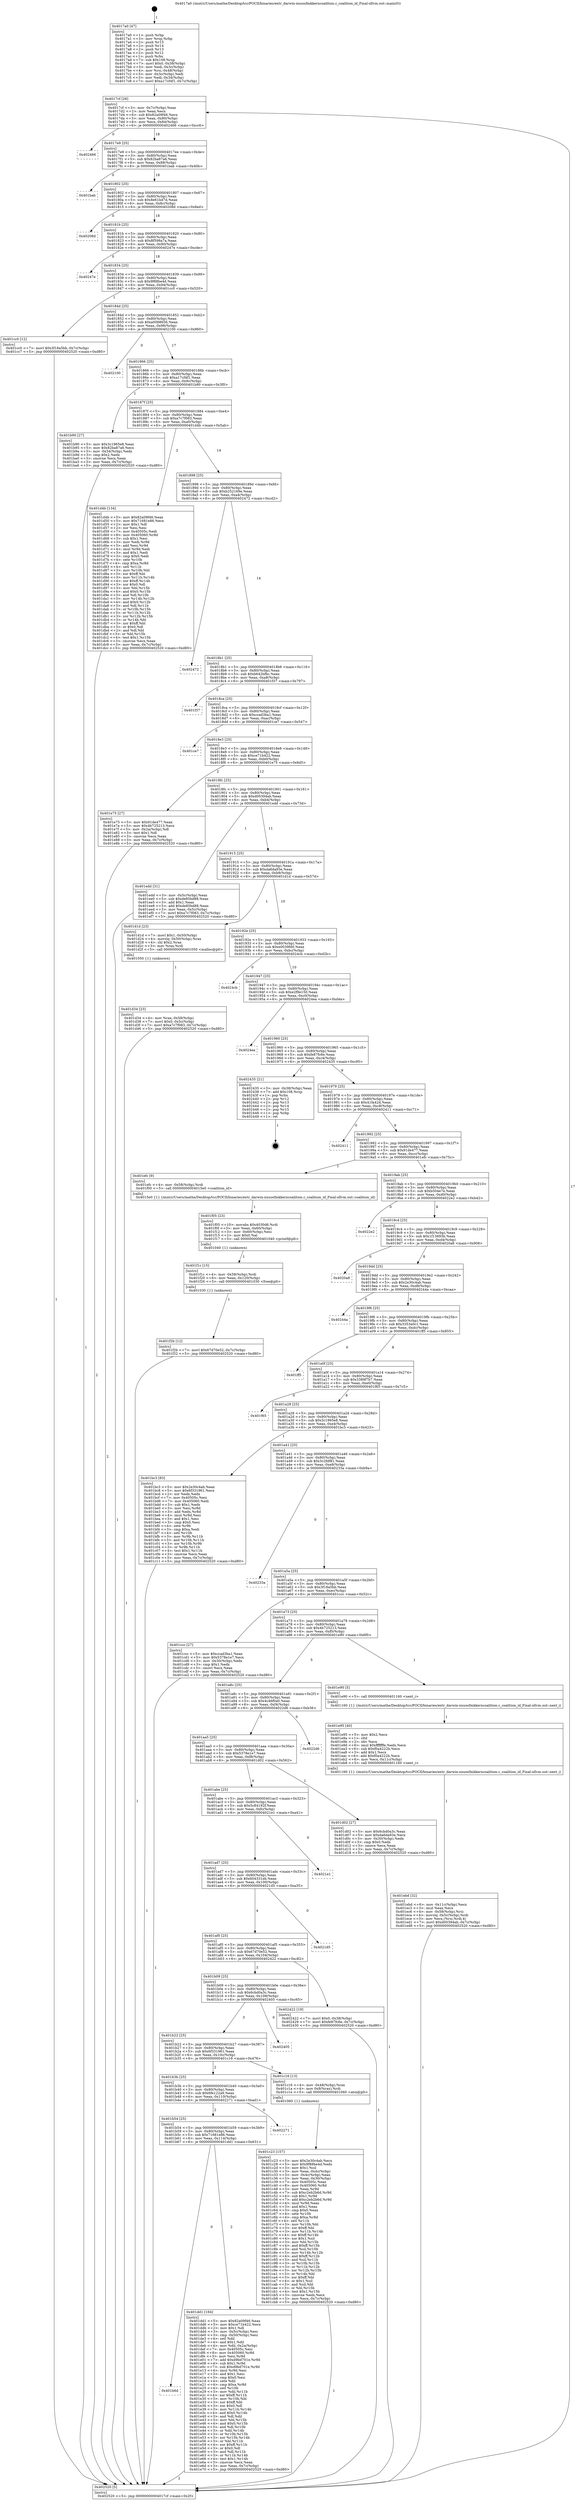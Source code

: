 digraph "0x4017a0" {
  label = "0x4017a0 (/mnt/c/Users/mathe/Desktop/tcc/POCII/binaries/extr_darwin-xnuosfmkkerncoalition.c_coalition_id_Final-ollvm.out::main(0))"
  labelloc = "t"
  node[shape=record]

  Entry [label="",width=0.3,height=0.3,shape=circle,fillcolor=black,style=filled]
  "0x4017cf" [label="{
     0x4017cf [26]\l
     | [instrs]\l
     &nbsp;&nbsp;0x4017cf \<+3\>: mov -0x7c(%rbp),%eax\l
     &nbsp;&nbsp;0x4017d2 \<+2\>: mov %eax,%ecx\l
     &nbsp;&nbsp;0x4017d4 \<+6\>: sub $0x82a09f46,%ecx\l
     &nbsp;&nbsp;0x4017da \<+3\>: mov %eax,-0x80(%rbp)\l
     &nbsp;&nbsp;0x4017dd \<+6\>: mov %ecx,-0x84(%rbp)\l
     &nbsp;&nbsp;0x4017e3 \<+6\>: je 0000000000402466 \<main+0xcc6\>\l
  }"]
  "0x402466" [label="{
     0x402466\l
  }", style=dashed]
  "0x4017e9" [label="{
     0x4017e9 [25]\l
     | [instrs]\l
     &nbsp;&nbsp;0x4017e9 \<+5\>: jmp 00000000004017ee \<main+0x4e\>\l
     &nbsp;&nbsp;0x4017ee \<+3\>: mov -0x80(%rbp),%eax\l
     &nbsp;&nbsp;0x4017f1 \<+5\>: sub $0x82ba87a6,%eax\l
     &nbsp;&nbsp;0x4017f6 \<+6\>: mov %eax,-0x88(%rbp)\l
     &nbsp;&nbsp;0x4017fc \<+6\>: je 0000000000401bab \<main+0x40b\>\l
  }"]
  Exit [label="",width=0.3,height=0.3,shape=circle,fillcolor=black,style=filled,peripheries=2]
  "0x401bab" [label="{
     0x401bab\l
  }", style=dashed]
  "0x401802" [label="{
     0x401802 [25]\l
     | [instrs]\l
     &nbsp;&nbsp;0x401802 \<+5\>: jmp 0000000000401807 \<main+0x67\>\l
     &nbsp;&nbsp;0x401807 \<+3\>: mov -0x80(%rbp),%eax\l
     &nbsp;&nbsp;0x40180a \<+5\>: sub $0x8e61bd7d,%eax\l
     &nbsp;&nbsp;0x40180f \<+6\>: mov %eax,-0x8c(%rbp)\l
     &nbsp;&nbsp;0x401815 \<+6\>: je 000000000040208d \<main+0x8ed\>\l
  }"]
  "0x401f2b" [label="{
     0x401f2b [12]\l
     | [instrs]\l
     &nbsp;&nbsp;0x401f2b \<+7\>: movl $0x67d70e52,-0x7c(%rbp)\l
     &nbsp;&nbsp;0x401f32 \<+5\>: jmp 0000000000402520 \<main+0xd80\>\l
  }"]
  "0x40208d" [label="{
     0x40208d\l
  }", style=dashed]
  "0x40181b" [label="{
     0x40181b [25]\l
     | [instrs]\l
     &nbsp;&nbsp;0x40181b \<+5\>: jmp 0000000000401820 \<main+0x80\>\l
     &nbsp;&nbsp;0x401820 \<+3\>: mov -0x80(%rbp),%eax\l
     &nbsp;&nbsp;0x401823 \<+5\>: sub $0x8f598a7a,%eax\l
     &nbsp;&nbsp;0x401828 \<+6\>: mov %eax,-0x90(%rbp)\l
     &nbsp;&nbsp;0x40182e \<+6\>: je 000000000040247e \<main+0xcde\>\l
  }"]
  "0x401f1c" [label="{
     0x401f1c [15]\l
     | [instrs]\l
     &nbsp;&nbsp;0x401f1c \<+4\>: mov -0x58(%rbp),%rdi\l
     &nbsp;&nbsp;0x401f20 \<+6\>: mov %eax,-0x120(%rbp)\l
     &nbsp;&nbsp;0x401f26 \<+5\>: call 0000000000401030 \<free@plt\>\l
     | [calls]\l
     &nbsp;&nbsp;0x401030 \{1\} (unknown)\l
  }"]
  "0x40247e" [label="{
     0x40247e\l
  }", style=dashed]
  "0x401834" [label="{
     0x401834 [25]\l
     | [instrs]\l
     &nbsp;&nbsp;0x401834 \<+5\>: jmp 0000000000401839 \<main+0x99\>\l
     &nbsp;&nbsp;0x401839 \<+3\>: mov -0x80(%rbp),%eax\l
     &nbsp;&nbsp;0x40183c \<+5\>: sub $0x9f88be4d,%eax\l
     &nbsp;&nbsp;0x401841 \<+6\>: mov %eax,-0x94(%rbp)\l
     &nbsp;&nbsp;0x401847 \<+6\>: je 0000000000401cc0 \<main+0x520\>\l
  }"]
  "0x401f05" [label="{
     0x401f05 [23]\l
     | [instrs]\l
     &nbsp;&nbsp;0x401f05 \<+10\>: movabs $0x4030d6,%rdi\l
     &nbsp;&nbsp;0x401f0f \<+3\>: mov %eax,-0x60(%rbp)\l
     &nbsp;&nbsp;0x401f12 \<+3\>: mov -0x60(%rbp),%esi\l
     &nbsp;&nbsp;0x401f15 \<+2\>: mov $0x0,%al\l
     &nbsp;&nbsp;0x401f17 \<+5\>: call 0000000000401040 \<printf@plt\>\l
     | [calls]\l
     &nbsp;&nbsp;0x401040 \{1\} (unknown)\l
  }"]
  "0x401cc0" [label="{
     0x401cc0 [12]\l
     | [instrs]\l
     &nbsp;&nbsp;0x401cc0 \<+7\>: movl $0x3f18a5bb,-0x7c(%rbp)\l
     &nbsp;&nbsp;0x401cc7 \<+5\>: jmp 0000000000402520 \<main+0xd80\>\l
  }"]
  "0x40184d" [label="{
     0x40184d [25]\l
     | [instrs]\l
     &nbsp;&nbsp;0x40184d \<+5\>: jmp 0000000000401852 \<main+0xb2\>\l
     &nbsp;&nbsp;0x401852 \<+3\>: mov -0x80(%rbp),%eax\l
     &nbsp;&nbsp;0x401855 \<+5\>: sub $0xa0088656,%eax\l
     &nbsp;&nbsp;0x40185a \<+6\>: mov %eax,-0x98(%rbp)\l
     &nbsp;&nbsp;0x401860 \<+6\>: je 0000000000402100 \<main+0x960\>\l
  }"]
  "0x401ebd" [label="{
     0x401ebd [32]\l
     | [instrs]\l
     &nbsp;&nbsp;0x401ebd \<+6\>: mov -0x11c(%rbp),%ecx\l
     &nbsp;&nbsp;0x401ec3 \<+3\>: imul %eax,%ecx\l
     &nbsp;&nbsp;0x401ec6 \<+4\>: mov -0x58(%rbp),%rsi\l
     &nbsp;&nbsp;0x401eca \<+4\>: movslq -0x5c(%rbp),%rdi\l
     &nbsp;&nbsp;0x401ece \<+3\>: mov %ecx,(%rsi,%rdi,4)\l
     &nbsp;&nbsp;0x401ed1 \<+7\>: movl $0xd00394ab,-0x7c(%rbp)\l
     &nbsp;&nbsp;0x401ed8 \<+5\>: jmp 0000000000402520 \<main+0xd80\>\l
  }"]
  "0x402100" [label="{
     0x402100\l
  }", style=dashed]
  "0x401866" [label="{
     0x401866 [25]\l
     | [instrs]\l
     &nbsp;&nbsp;0x401866 \<+5\>: jmp 000000000040186b \<main+0xcb\>\l
     &nbsp;&nbsp;0x40186b \<+3\>: mov -0x80(%rbp),%eax\l
     &nbsp;&nbsp;0x40186e \<+5\>: sub $0xa17cf4f1,%eax\l
     &nbsp;&nbsp;0x401873 \<+6\>: mov %eax,-0x9c(%rbp)\l
     &nbsp;&nbsp;0x401879 \<+6\>: je 0000000000401b90 \<main+0x3f0\>\l
  }"]
  "0x401e95" [label="{
     0x401e95 [40]\l
     | [instrs]\l
     &nbsp;&nbsp;0x401e95 \<+5\>: mov $0x2,%ecx\l
     &nbsp;&nbsp;0x401e9a \<+1\>: cltd\l
     &nbsp;&nbsp;0x401e9b \<+2\>: idiv %ecx\l
     &nbsp;&nbsp;0x401e9d \<+6\>: imul $0xfffffffe,%edx,%ecx\l
     &nbsp;&nbsp;0x401ea3 \<+6\>: sub $0xf0a4222b,%ecx\l
     &nbsp;&nbsp;0x401ea9 \<+3\>: add $0x1,%ecx\l
     &nbsp;&nbsp;0x401eac \<+6\>: add $0xf0a4222b,%ecx\l
     &nbsp;&nbsp;0x401eb2 \<+6\>: mov %ecx,-0x11c(%rbp)\l
     &nbsp;&nbsp;0x401eb8 \<+5\>: call 0000000000401160 \<next_i\>\l
     | [calls]\l
     &nbsp;&nbsp;0x401160 \{1\} (/mnt/c/Users/mathe/Desktop/tcc/POCII/binaries/extr_darwin-xnuosfmkkerncoalition.c_coalition_id_Final-ollvm.out::next_i)\l
  }"]
  "0x401b90" [label="{
     0x401b90 [27]\l
     | [instrs]\l
     &nbsp;&nbsp;0x401b90 \<+5\>: mov $0x3c1965e8,%eax\l
     &nbsp;&nbsp;0x401b95 \<+5\>: mov $0x82ba87a6,%ecx\l
     &nbsp;&nbsp;0x401b9a \<+3\>: mov -0x34(%rbp),%edx\l
     &nbsp;&nbsp;0x401b9d \<+3\>: cmp $0x2,%edx\l
     &nbsp;&nbsp;0x401ba0 \<+3\>: cmovne %ecx,%eax\l
     &nbsp;&nbsp;0x401ba3 \<+3\>: mov %eax,-0x7c(%rbp)\l
     &nbsp;&nbsp;0x401ba6 \<+5\>: jmp 0000000000402520 \<main+0xd80\>\l
  }"]
  "0x40187f" [label="{
     0x40187f [25]\l
     | [instrs]\l
     &nbsp;&nbsp;0x40187f \<+5\>: jmp 0000000000401884 \<main+0xe4\>\l
     &nbsp;&nbsp;0x401884 \<+3\>: mov -0x80(%rbp),%eax\l
     &nbsp;&nbsp;0x401887 \<+5\>: sub $0xa7c7f083,%eax\l
     &nbsp;&nbsp;0x40188c \<+6\>: mov %eax,-0xa0(%rbp)\l
     &nbsp;&nbsp;0x401892 \<+6\>: je 0000000000401d4b \<main+0x5ab\>\l
  }"]
  "0x402520" [label="{
     0x402520 [5]\l
     | [instrs]\l
     &nbsp;&nbsp;0x402520 \<+5\>: jmp 00000000004017cf \<main+0x2f\>\l
  }"]
  "0x4017a0" [label="{
     0x4017a0 [47]\l
     | [instrs]\l
     &nbsp;&nbsp;0x4017a0 \<+1\>: push %rbp\l
     &nbsp;&nbsp;0x4017a1 \<+3\>: mov %rsp,%rbp\l
     &nbsp;&nbsp;0x4017a4 \<+2\>: push %r15\l
     &nbsp;&nbsp;0x4017a6 \<+2\>: push %r14\l
     &nbsp;&nbsp;0x4017a8 \<+2\>: push %r13\l
     &nbsp;&nbsp;0x4017aa \<+2\>: push %r12\l
     &nbsp;&nbsp;0x4017ac \<+1\>: push %rbx\l
     &nbsp;&nbsp;0x4017ad \<+7\>: sub $0x108,%rsp\l
     &nbsp;&nbsp;0x4017b4 \<+7\>: movl $0x0,-0x38(%rbp)\l
     &nbsp;&nbsp;0x4017bb \<+3\>: mov %edi,-0x3c(%rbp)\l
     &nbsp;&nbsp;0x4017be \<+4\>: mov %rsi,-0x48(%rbp)\l
     &nbsp;&nbsp;0x4017c2 \<+3\>: mov -0x3c(%rbp),%edi\l
     &nbsp;&nbsp;0x4017c5 \<+3\>: mov %edi,-0x34(%rbp)\l
     &nbsp;&nbsp;0x4017c8 \<+7\>: movl $0xa17cf4f1,-0x7c(%rbp)\l
  }"]
  "0x401b6d" [label="{
     0x401b6d\l
  }", style=dashed]
  "0x401d4b" [label="{
     0x401d4b [134]\l
     | [instrs]\l
     &nbsp;&nbsp;0x401d4b \<+5\>: mov $0x82a09f46,%eax\l
     &nbsp;&nbsp;0x401d50 \<+5\>: mov $0x71681e86,%ecx\l
     &nbsp;&nbsp;0x401d55 \<+2\>: mov $0x1,%dl\l
     &nbsp;&nbsp;0x401d57 \<+2\>: xor %esi,%esi\l
     &nbsp;&nbsp;0x401d59 \<+7\>: mov 0x40505c,%edi\l
     &nbsp;&nbsp;0x401d60 \<+8\>: mov 0x405060,%r8d\l
     &nbsp;&nbsp;0x401d68 \<+3\>: sub $0x1,%esi\l
     &nbsp;&nbsp;0x401d6b \<+3\>: mov %edi,%r9d\l
     &nbsp;&nbsp;0x401d6e \<+3\>: add %esi,%r9d\l
     &nbsp;&nbsp;0x401d71 \<+4\>: imul %r9d,%edi\l
     &nbsp;&nbsp;0x401d75 \<+3\>: and $0x1,%edi\l
     &nbsp;&nbsp;0x401d78 \<+3\>: cmp $0x0,%edi\l
     &nbsp;&nbsp;0x401d7b \<+4\>: sete %r10b\l
     &nbsp;&nbsp;0x401d7f \<+4\>: cmp $0xa,%r8d\l
     &nbsp;&nbsp;0x401d83 \<+4\>: setl %r11b\l
     &nbsp;&nbsp;0x401d87 \<+3\>: mov %r10b,%bl\l
     &nbsp;&nbsp;0x401d8a \<+3\>: xor $0xff,%bl\l
     &nbsp;&nbsp;0x401d8d \<+3\>: mov %r11b,%r14b\l
     &nbsp;&nbsp;0x401d90 \<+4\>: xor $0xff,%r14b\l
     &nbsp;&nbsp;0x401d94 \<+3\>: xor $0x0,%dl\l
     &nbsp;&nbsp;0x401d97 \<+3\>: mov %bl,%r15b\l
     &nbsp;&nbsp;0x401d9a \<+4\>: and $0x0,%r15b\l
     &nbsp;&nbsp;0x401d9e \<+3\>: and %dl,%r10b\l
     &nbsp;&nbsp;0x401da1 \<+3\>: mov %r14b,%r12b\l
     &nbsp;&nbsp;0x401da4 \<+4\>: and $0x0,%r12b\l
     &nbsp;&nbsp;0x401da8 \<+3\>: and %dl,%r11b\l
     &nbsp;&nbsp;0x401dab \<+3\>: or %r10b,%r15b\l
     &nbsp;&nbsp;0x401dae \<+3\>: or %r11b,%r12b\l
     &nbsp;&nbsp;0x401db1 \<+3\>: xor %r12b,%r15b\l
     &nbsp;&nbsp;0x401db4 \<+3\>: or %r14b,%bl\l
     &nbsp;&nbsp;0x401db7 \<+3\>: xor $0xff,%bl\l
     &nbsp;&nbsp;0x401dba \<+3\>: or $0x0,%dl\l
     &nbsp;&nbsp;0x401dbd \<+2\>: and %dl,%bl\l
     &nbsp;&nbsp;0x401dbf \<+3\>: or %bl,%r15b\l
     &nbsp;&nbsp;0x401dc2 \<+4\>: test $0x1,%r15b\l
     &nbsp;&nbsp;0x401dc6 \<+3\>: cmovne %ecx,%eax\l
     &nbsp;&nbsp;0x401dc9 \<+3\>: mov %eax,-0x7c(%rbp)\l
     &nbsp;&nbsp;0x401dcc \<+5\>: jmp 0000000000402520 \<main+0xd80\>\l
  }"]
  "0x401898" [label="{
     0x401898 [25]\l
     | [instrs]\l
     &nbsp;&nbsp;0x401898 \<+5\>: jmp 000000000040189d \<main+0xfd\>\l
     &nbsp;&nbsp;0x40189d \<+3\>: mov -0x80(%rbp),%eax\l
     &nbsp;&nbsp;0x4018a0 \<+5\>: sub $0xb252169e,%eax\l
     &nbsp;&nbsp;0x4018a5 \<+6\>: mov %eax,-0xa4(%rbp)\l
     &nbsp;&nbsp;0x4018ab \<+6\>: je 0000000000402472 \<main+0xcd2\>\l
  }"]
  "0x401dd1" [label="{
     0x401dd1 [164]\l
     | [instrs]\l
     &nbsp;&nbsp;0x401dd1 \<+5\>: mov $0x82a09f46,%eax\l
     &nbsp;&nbsp;0x401dd6 \<+5\>: mov $0xce71b422,%ecx\l
     &nbsp;&nbsp;0x401ddb \<+2\>: mov $0x1,%dl\l
     &nbsp;&nbsp;0x401ddd \<+3\>: mov -0x5c(%rbp),%esi\l
     &nbsp;&nbsp;0x401de0 \<+3\>: cmp -0x50(%rbp),%esi\l
     &nbsp;&nbsp;0x401de3 \<+4\>: setl %dil\l
     &nbsp;&nbsp;0x401de7 \<+4\>: and $0x1,%dil\l
     &nbsp;&nbsp;0x401deb \<+4\>: mov %dil,-0x2a(%rbp)\l
     &nbsp;&nbsp;0x401def \<+7\>: mov 0x40505c,%esi\l
     &nbsp;&nbsp;0x401df6 \<+8\>: mov 0x405060,%r8d\l
     &nbsp;&nbsp;0x401dfe \<+3\>: mov %esi,%r9d\l
     &nbsp;&nbsp;0x401e01 \<+7\>: add $0xd9bd701e,%r9d\l
     &nbsp;&nbsp;0x401e08 \<+4\>: sub $0x1,%r9d\l
     &nbsp;&nbsp;0x401e0c \<+7\>: sub $0xd9bd701e,%r9d\l
     &nbsp;&nbsp;0x401e13 \<+4\>: imul %r9d,%esi\l
     &nbsp;&nbsp;0x401e17 \<+3\>: and $0x1,%esi\l
     &nbsp;&nbsp;0x401e1a \<+3\>: cmp $0x0,%esi\l
     &nbsp;&nbsp;0x401e1d \<+4\>: sete %dil\l
     &nbsp;&nbsp;0x401e21 \<+4\>: cmp $0xa,%r8d\l
     &nbsp;&nbsp;0x401e25 \<+4\>: setl %r10b\l
     &nbsp;&nbsp;0x401e29 \<+3\>: mov %dil,%r11b\l
     &nbsp;&nbsp;0x401e2c \<+4\>: xor $0xff,%r11b\l
     &nbsp;&nbsp;0x401e30 \<+3\>: mov %r10b,%bl\l
     &nbsp;&nbsp;0x401e33 \<+3\>: xor $0xff,%bl\l
     &nbsp;&nbsp;0x401e36 \<+3\>: xor $0x0,%dl\l
     &nbsp;&nbsp;0x401e39 \<+3\>: mov %r11b,%r14b\l
     &nbsp;&nbsp;0x401e3c \<+4\>: and $0x0,%r14b\l
     &nbsp;&nbsp;0x401e40 \<+3\>: and %dl,%dil\l
     &nbsp;&nbsp;0x401e43 \<+3\>: mov %bl,%r15b\l
     &nbsp;&nbsp;0x401e46 \<+4\>: and $0x0,%r15b\l
     &nbsp;&nbsp;0x401e4a \<+3\>: and %dl,%r10b\l
     &nbsp;&nbsp;0x401e4d \<+3\>: or %dil,%r14b\l
     &nbsp;&nbsp;0x401e50 \<+3\>: or %r10b,%r15b\l
     &nbsp;&nbsp;0x401e53 \<+3\>: xor %r15b,%r14b\l
     &nbsp;&nbsp;0x401e56 \<+3\>: or %bl,%r11b\l
     &nbsp;&nbsp;0x401e59 \<+4\>: xor $0xff,%r11b\l
     &nbsp;&nbsp;0x401e5d \<+3\>: or $0x0,%dl\l
     &nbsp;&nbsp;0x401e60 \<+3\>: and %dl,%r11b\l
     &nbsp;&nbsp;0x401e63 \<+3\>: or %r11b,%r14b\l
     &nbsp;&nbsp;0x401e66 \<+4\>: test $0x1,%r14b\l
     &nbsp;&nbsp;0x401e6a \<+3\>: cmovne %ecx,%eax\l
     &nbsp;&nbsp;0x401e6d \<+3\>: mov %eax,-0x7c(%rbp)\l
     &nbsp;&nbsp;0x401e70 \<+5\>: jmp 0000000000402520 \<main+0xd80\>\l
  }"]
  "0x402472" [label="{
     0x402472\l
  }", style=dashed]
  "0x4018b1" [label="{
     0x4018b1 [25]\l
     | [instrs]\l
     &nbsp;&nbsp;0x4018b1 \<+5\>: jmp 00000000004018b6 \<main+0x116\>\l
     &nbsp;&nbsp;0x4018b6 \<+3\>: mov -0x80(%rbp),%eax\l
     &nbsp;&nbsp;0x4018b9 \<+5\>: sub $0xb642bfbc,%eax\l
     &nbsp;&nbsp;0x4018be \<+6\>: mov %eax,-0xa8(%rbp)\l
     &nbsp;&nbsp;0x4018c4 \<+6\>: je 0000000000401f37 \<main+0x797\>\l
  }"]
  "0x401b54" [label="{
     0x401b54 [25]\l
     | [instrs]\l
     &nbsp;&nbsp;0x401b54 \<+5\>: jmp 0000000000401b59 \<main+0x3b9\>\l
     &nbsp;&nbsp;0x401b59 \<+3\>: mov -0x80(%rbp),%eax\l
     &nbsp;&nbsp;0x401b5c \<+5\>: sub $0x71681e86,%eax\l
     &nbsp;&nbsp;0x401b61 \<+6\>: mov %eax,-0x114(%rbp)\l
     &nbsp;&nbsp;0x401b67 \<+6\>: je 0000000000401dd1 \<main+0x631\>\l
  }"]
  "0x401f37" [label="{
     0x401f37\l
  }", style=dashed]
  "0x4018ca" [label="{
     0x4018ca [25]\l
     | [instrs]\l
     &nbsp;&nbsp;0x4018ca \<+5\>: jmp 00000000004018cf \<main+0x12f\>\l
     &nbsp;&nbsp;0x4018cf \<+3\>: mov -0x80(%rbp),%eax\l
     &nbsp;&nbsp;0x4018d2 \<+5\>: sub $0xccad3ba1,%eax\l
     &nbsp;&nbsp;0x4018d7 \<+6\>: mov %eax,-0xac(%rbp)\l
     &nbsp;&nbsp;0x4018dd \<+6\>: je 0000000000401ce7 \<main+0x547\>\l
  }"]
  "0x402271" [label="{
     0x402271\l
  }", style=dashed]
  "0x401ce7" [label="{
     0x401ce7\l
  }", style=dashed]
  "0x4018e3" [label="{
     0x4018e3 [25]\l
     | [instrs]\l
     &nbsp;&nbsp;0x4018e3 \<+5\>: jmp 00000000004018e8 \<main+0x148\>\l
     &nbsp;&nbsp;0x4018e8 \<+3\>: mov -0x80(%rbp),%eax\l
     &nbsp;&nbsp;0x4018eb \<+5\>: sub $0xce71b422,%eax\l
     &nbsp;&nbsp;0x4018f0 \<+6\>: mov %eax,-0xb0(%rbp)\l
     &nbsp;&nbsp;0x4018f6 \<+6\>: je 0000000000401e75 \<main+0x6d5\>\l
  }"]
  "0x401d34" [label="{
     0x401d34 [23]\l
     | [instrs]\l
     &nbsp;&nbsp;0x401d34 \<+4\>: mov %rax,-0x58(%rbp)\l
     &nbsp;&nbsp;0x401d38 \<+7\>: movl $0x0,-0x5c(%rbp)\l
     &nbsp;&nbsp;0x401d3f \<+7\>: movl $0xa7c7f083,-0x7c(%rbp)\l
     &nbsp;&nbsp;0x401d46 \<+5\>: jmp 0000000000402520 \<main+0xd80\>\l
  }"]
  "0x401e75" [label="{
     0x401e75 [27]\l
     | [instrs]\l
     &nbsp;&nbsp;0x401e75 \<+5\>: mov $0x91de477,%eax\l
     &nbsp;&nbsp;0x401e7a \<+5\>: mov $0x4b725213,%ecx\l
     &nbsp;&nbsp;0x401e7f \<+3\>: mov -0x2a(%rbp),%dl\l
     &nbsp;&nbsp;0x401e82 \<+3\>: test $0x1,%dl\l
     &nbsp;&nbsp;0x401e85 \<+3\>: cmovne %ecx,%eax\l
     &nbsp;&nbsp;0x401e88 \<+3\>: mov %eax,-0x7c(%rbp)\l
     &nbsp;&nbsp;0x401e8b \<+5\>: jmp 0000000000402520 \<main+0xd80\>\l
  }"]
  "0x4018fc" [label="{
     0x4018fc [25]\l
     | [instrs]\l
     &nbsp;&nbsp;0x4018fc \<+5\>: jmp 0000000000401901 \<main+0x161\>\l
     &nbsp;&nbsp;0x401901 \<+3\>: mov -0x80(%rbp),%eax\l
     &nbsp;&nbsp;0x401904 \<+5\>: sub $0xd00394ab,%eax\l
     &nbsp;&nbsp;0x401909 \<+6\>: mov %eax,-0xb4(%rbp)\l
     &nbsp;&nbsp;0x40190f \<+6\>: je 0000000000401edd \<main+0x73d\>\l
  }"]
  "0x401c23" [label="{
     0x401c23 [157]\l
     | [instrs]\l
     &nbsp;&nbsp;0x401c23 \<+5\>: mov $0x2e30c4ab,%ecx\l
     &nbsp;&nbsp;0x401c28 \<+5\>: mov $0x9f88be4d,%edx\l
     &nbsp;&nbsp;0x401c2d \<+3\>: mov $0x1,%sil\l
     &nbsp;&nbsp;0x401c30 \<+3\>: mov %eax,-0x4c(%rbp)\l
     &nbsp;&nbsp;0x401c33 \<+3\>: mov -0x4c(%rbp),%eax\l
     &nbsp;&nbsp;0x401c36 \<+3\>: mov %eax,-0x30(%rbp)\l
     &nbsp;&nbsp;0x401c39 \<+7\>: mov 0x40505c,%eax\l
     &nbsp;&nbsp;0x401c40 \<+8\>: mov 0x405060,%r8d\l
     &nbsp;&nbsp;0x401c48 \<+3\>: mov %eax,%r9d\l
     &nbsp;&nbsp;0x401c4b \<+7\>: sub $0xc2eb2b6d,%r9d\l
     &nbsp;&nbsp;0x401c52 \<+4\>: sub $0x1,%r9d\l
     &nbsp;&nbsp;0x401c56 \<+7\>: add $0xc2eb2b6d,%r9d\l
     &nbsp;&nbsp;0x401c5d \<+4\>: imul %r9d,%eax\l
     &nbsp;&nbsp;0x401c61 \<+3\>: and $0x1,%eax\l
     &nbsp;&nbsp;0x401c64 \<+3\>: cmp $0x0,%eax\l
     &nbsp;&nbsp;0x401c67 \<+4\>: sete %r10b\l
     &nbsp;&nbsp;0x401c6b \<+4\>: cmp $0xa,%r8d\l
     &nbsp;&nbsp;0x401c6f \<+4\>: setl %r11b\l
     &nbsp;&nbsp;0x401c73 \<+3\>: mov %r10b,%bl\l
     &nbsp;&nbsp;0x401c76 \<+3\>: xor $0xff,%bl\l
     &nbsp;&nbsp;0x401c79 \<+3\>: mov %r11b,%r14b\l
     &nbsp;&nbsp;0x401c7c \<+4\>: xor $0xff,%r14b\l
     &nbsp;&nbsp;0x401c80 \<+4\>: xor $0x1,%sil\l
     &nbsp;&nbsp;0x401c84 \<+3\>: mov %bl,%r15b\l
     &nbsp;&nbsp;0x401c87 \<+4\>: and $0xff,%r15b\l
     &nbsp;&nbsp;0x401c8b \<+3\>: and %sil,%r10b\l
     &nbsp;&nbsp;0x401c8e \<+3\>: mov %r14b,%r12b\l
     &nbsp;&nbsp;0x401c91 \<+4\>: and $0xff,%r12b\l
     &nbsp;&nbsp;0x401c95 \<+3\>: and %sil,%r11b\l
     &nbsp;&nbsp;0x401c98 \<+3\>: or %r10b,%r15b\l
     &nbsp;&nbsp;0x401c9b \<+3\>: or %r11b,%r12b\l
     &nbsp;&nbsp;0x401c9e \<+3\>: xor %r12b,%r15b\l
     &nbsp;&nbsp;0x401ca1 \<+3\>: or %r14b,%bl\l
     &nbsp;&nbsp;0x401ca4 \<+3\>: xor $0xff,%bl\l
     &nbsp;&nbsp;0x401ca7 \<+4\>: or $0x1,%sil\l
     &nbsp;&nbsp;0x401cab \<+3\>: and %sil,%bl\l
     &nbsp;&nbsp;0x401cae \<+3\>: or %bl,%r15b\l
     &nbsp;&nbsp;0x401cb1 \<+4\>: test $0x1,%r15b\l
     &nbsp;&nbsp;0x401cb5 \<+3\>: cmovne %edx,%ecx\l
     &nbsp;&nbsp;0x401cb8 \<+3\>: mov %ecx,-0x7c(%rbp)\l
     &nbsp;&nbsp;0x401cbb \<+5\>: jmp 0000000000402520 \<main+0xd80\>\l
  }"]
  "0x401edd" [label="{
     0x401edd [31]\l
     | [instrs]\l
     &nbsp;&nbsp;0x401edd \<+3\>: mov -0x5c(%rbp),%eax\l
     &nbsp;&nbsp;0x401ee0 \<+5\>: sub $0xde85bd88,%eax\l
     &nbsp;&nbsp;0x401ee5 \<+3\>: add $0x1,%eax\l
     &nbsp;&nbsp;0x401ee8 \<+5\>: add $0xde85bd88,%eax\l
     &nbsp;&nbsp;0x401eed \<+3\>: mov %eax,-0x5c(%rbp)\l
     &nbsp;&nbsp;0x401ef0 \<+7\>: movl $0xa7c7f083,-0x7c(%rbp)\l
     &nbsp;&nbsp;0x401ef7 \<+5\>: jmp 0000000000402520 \<main+0xd80\>\l
  }"]
  "0x401915" [label="{
     0x401915 [25]\l
     | [instrs]\l
     &nbsp;&nbsp;0x401915 \<+5\>: jmp 000000000040191a \<main+0x17a\>\l
     &nbsp;&nbsp;0x40191a \<+3\>: mov -0x80(%rbp),%eax\l
     &nbsp;&nbsp;0x40191d \<+5\>: sub $0xda6da93e,%eax\l
     &nbsp;&nbsp;0x401922 \<+6\>: mov %eax,-0xb8(%rbp)\l
     &nbsp;&nbsp;0x401928 \<+6\>: je 0000000000401d1d \<main+0x57d\>\l
  }"]
  "0x401b3b" [label="{
     0x401b3b [25]\l
     | [instrs]\l
     &nbsp;&nbsp;0x401b3b \<+5\>: jmp 0000000000401b40 \<main+0x3a0\>\l
     &nbsp;&nbsp;0x401b40 \<+3\>: mov -0x80(%rbp),%eax\l
     &nbsp;&nbsp;0x401b43 \<+5\>: sub $0x6fe122a9,%eax\l
     &nbsp;&nbsp;0x401b48 \<+6\>: mov %eax,-0x110(%rbp)\l
     &nbsp;&nbsp;0x401b4e \<+6\>: je 0000000000402271 \<main+0xad1\>\l
  }"]
  "0x401d1d" [label="{
     0x401d1d [23]\l
     | [instrs]\l
     &nbsp;&nbsp;0x401d1d \<+7\>: movl $0x1,-0x50(%rbp)\l
     &nbsp;&nbsp;0x401d24 \<+4\>: movslq -0x50(%rbp),%rax\l
     &nbsp;&nbsp;0x401d28 \<+4\>: shl $0x2,%rax\l
     &nbsp;&nbsp;0x401d2c \<+3\>: mov %rax,%rdi\l
     &nbsp;&nbsp;0x401d2f \<+5\>: call 0000000000401050 \<malloc@plt\>\l
     | [calls]\l
     &nbsp;&nbsp;0x401050 \{1\} (unknown)\l
  }"]
  "0x40192e" [label="{
     0x40192e [25]\l
     | [instrs]\l
     &nbsp;&nbsp;0x40192e \<+5\>: jmp 0000000000401933 \<main+0x193\>\l
     &nbsp;&nbsp;0x401933 \<+3\>: mov -0x80(%rbp),%eax\l
     &nbsp;&nbsp;0x401936 \<+5\>: sub $0xe0039fd0,%eax\l
     &nbsp;&nbsp;0x40193b \<+6\>: mov %eax,-0xbc(%rbp)\l
     &nbsp;&nbsp;0x401941 \<+6\>: je 00000000004024cb \<main+0xd2b\>\l
  }"]
  "0x401c16" [label="{
     0x401c16 [13]\l
     | [instrs]\l
     &nbsp;&nbsp;0x401c16 \<+4\>: mov -0x48(%rbp),%rax\l
     &nbsp;&nbsp;0x401c1a \<+4\>: mov 0x8(%rax),%rdi\l
     &nbsp;&nbsp;0x401c1e \<+5\>: call 0000000000401060 \<atoi@plt\>\l
     | [calls]\l
     &nbsp;&nbsp;0x401060 \{1\} (unknown)\l
  }"]
  "0x4024cb" [label="{
     0x4024cb\l
  }", style=dashed]
  "0x401947" [label="{
     0x401947 [25]\l
     | [instrs]\l
     &nbsp;&nbsp;0x401947 \<+5\>: jmp 000000000040194c \<main+0x1ac\>\l
     &nbsp;&nbsp;0x40194c \<+3\>: mov -0x80(%rbp),%eax\l
     &nbsp;&nbsp;0x40194f \<+5\>: sub $0xe2f9e150,%eax\l
     &nbsp;&nbsp;0x401954 \<+6\>: mov %eax,-0xc0(%rbp)\l
     &nbsp;&nbsp;0x40195a \<+6\>: je 00000000004024ea \<main+0xd4a\>\l
  }"]
  "0x401b22" [label="{
     0x401b22 [25]\l
     | [instrs]\l
     &nbsp;&nbsp;0x401b22 \<+5\>: jmp 0000000000401b27 \<main+0x387\>\l
     &nbsp;&nbsp;0x401b27 \<+3\>: mov -0x80(%rbp),%eax\l
     &nbsp;&nbsp;0x401b2a \<+5\>: sub $0x6f331961,%eax\l
     &nbsp;&nbsp;0x401b2f \<+6\>: mov %eax,-0x10c(%rbp)\l
     &nbsp;&nbsp;0x401b35 \<+6\>: je 0000000000401c16 \<main+0x476\>\l
  }"]
  "0x4024ea" [label="{
     0x4024ea\l
  }", style=dashed]
  "0x401960" [label="{
     0x401960 [25]\l
     | [instrs]\l
     &nbsp;&nbsp;0x401960 \<+5\>: jmp 0000000000401965 \<main+0x1c5\>\l
     &nbsp;&nbsp;0x401965 \<+3\>: mov -0x80(%rbp),%eax\l
     &nbsp;&nbsp;0x401968 \<+5\>: sub $0xfe87fc6e,%eax\l
     &nbsp;&nbsp;0x40196d \<+6\>: mov %eax,-0xc4(%rbp)\l
     &nbsp;&nbsp;0x401973 \<+6\>: je 0000000000402435 \<main+0xc95\>\l
  }"]
  "0x402405" [label="{
     0x402405\l
  }", style=dashed]
  "0x402435" [label="{
     0x402435 [21]\l
     | [instrs]\l
     &nbsp;&nbsp;0x402435 \<+3\>: mov -0x38(%rbp),%eax\l
     &nbsp;&nbsp;0x402438 \<+7\>: add $0x108,%rsp\l
     &nbsp;&nbsp;0x40243f \<+1\>: pop %rbx\l
     &nbsp;&nbsp;0x402440 \<+2\>: pop %r12\l
     &nbsp;&nbsp;0x402442 \<+2\>: pop %r13\l
     &nbsp;&nbsp;0x402444 \<+2\>: pop %r14\l
     &nbsp;&nbsp;0x402446 \<+2\>: pop %r15\l
     &nbsp;&nbsp;0x402448 \<+1\>: pop %rbp\l
     &nbsp;&nbsp;0x402449 \<+1\>: ret\l
  }"]
  "0x401979" [label="{
     0x401979 [25]\l
     | [instrs]\l
     &nbsp;&nbsp;0x401979 \<+5\>: jmp 000000000040197e \<main+0x1de\>\l
     &nbsp;&nbsp;0x40197e \<+3\>: mov -0x80(%rbp),%eax\l
     &nbsp;&nbsp;0x401981 \<+5\>: sub $0x41fa42d,%eax\l
     &nbsp;&nbsp;0x401986 \<+6\>: mov %eax,-0xc8(%rbp)\l
     &nbsp;&nbsp;0x40198c \<+6\>: je 0000000000402411 \<main+0xc71\>\l
  }"]
  "0x401b09" [label="{
     0x401b09 [25]\l
     | [instrs]\l
     &nbsp;&nbsp;0x401b09 \<+5\>: jmp 0000000000401b0e \<main+0x36e\>\l
     &nbsp;&nbsp;0x401b0e \<+3\>: mov -0x80(%rbp),%eax\l
     &nbsp;&nbsp;0x401b11 \<+5\>: sub $0x6cbd0a3c,%eax\l
     &nbsp;&nbsp;0x401b16 \<+6\>: mov %eax,-0x108(%rbp)\l
     &nbsp;&nbsp;0x401b1c \<+6\>: je 0000000000402405 \<main+0xc65\>\l
  }"]
  "0x402411" [label="{
     0x402411\l
  }", style=dashed]
  "0x401992" [label="{
     0x401992 [25]\l
     | [instrs]\l
     &nbsp;&nbsp;0x401992 \<+5\>: jmp 0000000000401997 \<main+0x1f7\>\l
     &nbsp;&nbsp;0x401997 \<+3\>: mov -0x80(%rbp),%eax\l
     &nbsp;&nbsp;0x40199a \<+5\>: sub $0x91de477,%eax\l
     &nbsp;&nbsp;0x40199f \<+6\>: mov %eax,-0xcc(%rbp)\l
     &nbsp;&nbsp;0x4019a5 \<+6\>: je 0000000000401efc \<main+0x75c\>\l
  }"]
  "0x402422" [label="{
     0x402422 [19]\l
     | [instrs]\l
     &nbsp;&nbsp;0x402422 \<+7\>: movl $0x0,-0x38(%rbp)\l
     &nbsp;&nbsp;0x402429 \<+7\>: movl $0xfe87fc6e,-0x7c(%rbp)\l
     &nbsp;&nbsp;0x402430 \<+5\>: jmp 0000000000402520 \<main+0xd80\>\l
  }"]
  "0x401efc" [label="{
     0x401efc [9]\l
     | [instrs]\l
     &nbsp;&nbsp;0x401efc \<+4\>: mov -0x58(%rbp),%rdi\l
     &nbsp;&nbsp;0x401f00 \<+5\>: call 00000000004015e0 \<coalition_id\>\l
     | [calls]\l
     &nbsp;&nbsp;0x4015e0 \{1\} (/mnt/c/Users/mathe/Desktop/tcc/POCII/binaries/extr_darwin-xnuosfmkkerncoalition.c_coalition_id_Final-ollvm.out::coalition_id)\l
  }"]
  "0x4019ab" [label="{
     0x4019ab [25]\l
     | [instrs]\l
     &nbsp;&nbsp;0x4019ab \<+5\>: jmp 00000000004019b0 \<main+0x210\>\l
     &nbsp;&nbsp;0x4019b0 \<+3\>: mov -0x80(%rbp),%eax\l
     &nbsp;&nbsp;0x4019b3 \<+5\>: sub $0xb504e7e,%eax\l
     &nbsp;&nbsp;0x4019b8 \<+6\>: mov %eax,-0xd0(%rbp)\l
     &nbsp;&nbsp;0x4019be \<+6\>: je 00000000004022e2 \<main+0xb42\>\l
  }"]
  "0x401af0" [label="{
     0x401af0 [25]\l
     | [instrs]\l
     &nbsp;&nbsp;0x401af0 \<+5\>: jmp 0000000000401af5 \<main+0x355\>\l
     &nbsp;&nbsp;0x401af5 \<+3\>: mov -0x80(%rbp),%eax\l
     &nbsp;&nbsp;0x401af8 \<+5\>: sub $0x67d70e52,%eax\l
     &nbsp;&nbsp;0x401afd \<+6\>: mov %eax,-0x104(%rbp)\l
     &nbsp;&nbsp;0x401b03 \<+6\>: je 0000000000402422 \<main+0xc82\>\l
  }"]
  "0x4022e2" [label="{
     0x4022e2\l
  }", style=dashed]
  "0x4019c4" [label="{
     0x4019c4 [25]\l
     | [instrs]\l
     &nbsp;&nbsp;0x4019c4 \<+5\>: jmp 00000000004019c9 \<main+0x229\>\l
     &nbsp;&nbsp;0x4019c9 \<+3\>: mov -0x80(%rbp),%eax\l
     &nbsp;&nbsp;0x4019cc \<+5\>: sub $0x1f13693b,%eax\l
     &nbsp;&nbsp;0x4019d1 \<+6\>: mov %eax,-0xd4(%rbp)\l
     &nbsp;&nbsp;0x4019d7 \<+6\>: je 00000000004020a8 \<main+0x908\>\l
  }"]
  "0x4021d5" [label="{
     0x4021d5\l
  }", style=dashed]
  "0x4020a8" [label="{
     0x4020a8\l
  }", style=dashed]
  "0x4019dd" [label="{
     0x4019dd [25]\l
     | [instrs]\l
     &nbsp;&nbsp;0x4019dd \<+5\>: jmp 00000000004019e2 \<main+0x242\>\l
     &nbsp;&nbsp;0x4019e2 \<+3\>: mov -0x80(%rbp),%eax\l
     &nbsp;&nbsp;0x4019e5 \<+5\>: sub $0x2e30c4ab,%eax\l
     &nbsp;&nbsp;0x4019ea \<+6\>: mov %eax,-0xd8(%rbp)\l
     &nbsp;&nbsp;0x4019f0 \<+6\>: je 000000000040244a \<main+0xcaa\>\l
  }"]
  "0x401ad7" [label="{
     0x401ad7 [25]\l
     | [instrs]\l
     &nbsp;&nbsp;0x401ad7 \<+5\>: jmp 0000000000401adc \<main+0x33c\>\l
     &nbsp;&nbsp;0x401adc \<+3\>: mov -0x80(%rbp),%eax\l
     &nbsp;&nbsp;0x401adf \<+5\>: sub $0x604331eb,%eax\l
     &nbsp;&nbsp;0x401ae4 \<+6\>: mov %eax,-0x100(%rbp)\l
     &nbsp;&nbsp;0x401aea \<+6\>: je 00000000004021d5 \<main+0xa35\>\l
  }"]
  "0x40244a" [label="{
     0x40244a\l
  }", style=dashed]
  "0x4019f6" [label="{
     0x4019f6 [25]\l
     | [instrs]\l
     &nbsp;&nbsp;0x4019f6 \<+5\>: jmp 00000000004019fb \<main+0x25b\>\l
     &nbsp;&nbsp;0x4019fb \<+3\>: mov -0x80(%rbp),%eax\l
     &nbsp;&nbsp;0x4019fe \<+5\>: sub $0x3353a0c1,%eax\l
     &nbsp;&nbsp;0x401a03 \<+6\>: mov %eax,-0xdc(%rbp)\l
     &nbsp;&nbsp;0x401a09 \<+6\>: je 0000000000401ff5 \<main+0x855\>\l
  }"]
  "0x4021e1" [label="{
     0x4021e1\l
  }", style=dashed]
  "0x401ff5" [label="{
     0x401ff5\l
  }", style=dashed]
  "0x401a0f" [label="{
     0x401a0f [25]\l
     | [instrs]\l
     &nbsp;&nbsp;0x401a0f \<+5\>: jmp 0000000000401a14 \<main+0x274\>\l
     &nbsp;&nbsp;0x401a14 \<+3\>: mov -0x80(%rbp),%eax\l
     &nbsp;&nbsp;0x401a17 \<+5\>: sub $0x3389f7b7,%eax\l
     &nbsp;&nbsp;0x401a1c \<+6\>: mov %eax,-0xe0(%rbp)\l
     &nbsp;&nbsp;0x401a22 \<+6\>: je 0000000000401f65 \<main+0x7c5\>\l
  }"]
  "0x401abe" [label="{
     0x401abe [25]\l
     | [instrs]\l
     &nbsp;&nbsp;0x401abe \<+5\>: jmp 0000000000401ac3 \<main+0x323\>\l
     &nbsp;&nbsp;0x401ac3 \<+3\>: mov -0x80(%rbp),%eax\l
     &nbsp;&nbsp;0x401ac6 \<+5\>: sub $0x5c84192f,%eax\l
     &nbsp;&nbsp;0x401acb \<+6\>: mov %eax,-0xfc(%rbp)\l
     &nbsp;&nbsp;0x401ad1 \<+6\>: je 00000000004021e1 \<main+0xa41\>\l
  }"]
  "0x401f65" [label="{
     0x401f65\l
  }", style=dashed]
  "0x401a28" [label="{
     0x401a28 [25]\l
     | [instrs]\l
     &nbsp;&nbsp;0x401a28 \<+5\>: jmp 0000000000401a2d \<main+0x28d\>\l
     &nbsp;&nbsp;0x401a2d \<+3\>: mov -0x80(%rbp),%eax\l
     &nbsp;&nbsp;0x401a30 \<+5\>: sub $0x3c1965e8,%eax\l
     &nbsp;&nbsp;0x401a35 \<+6\>: mov %eax,-0xe4(%rbp)\l
     &nbsp;&nbsp;0x401a3b \<+6\>: je 0000000000401bc3 \<main+0x423\>\l
  }"]
  "0x401d02" [label="{
     0x401d02 [27]\l
     | [instrs]\l
     &nbsp;&nbsp;0x401d02 \<+5\>: mov $0x6cbd0a3c,%eax\l
     &nbsp;&nbsp;0x401d07 \<+5\>: mov $0xda6da93e,%ecx\l
     &nbsp;&nbsp;0x401d0c \<+3\>: mov -0x30(%rbp),%edx\l
     &nbsp;&nbsp;0x401d0f \<+3\>: cmp $0x0,%edx\l
     &nbsp;&nbsp;0x401d12 \<+3\>: cmove %ecx,%eax\l
     &nbsp;&nbsp;0x401d15 \<+3\>: mov %eax,-0x7c(%rbp)\l
     &nbsp;&nbsp;0x401d18 \<+5\>: jmp 0000000000402520 \<main+0xd80\>\l
  }"]
  "0x401bc3" [label="{
     0x401bc3 [83]\l
     | [instrs]\l
     &nbsp;&nbsp;0x401bc3 \<+5\>: mov $0x2e30c4ab,%eax\l
     &nbsp;&nbsp;0x401bc8 \<+5\>: mov $0x6f331961,%ecx\l
     &nbsp;&nbsp;0x401bcd \<+2\>: xor %edx,%edx\l
     &nbsp;&nbsp;0x401bcf \<+7\>: mov 0x40505c,%esi\l
     &nbsp;&nbsp;0x401bd6 \<+7\>: mov 0x405060,%edi\l
     &nbsp;&nbsp;0x401bdd \<+3\>: sub $0x1,%edx\l
     &nbsp;&nbsp;0x401be0 \<+3\>: mov %esi,%r8d\l
     &nbsp;&nbsp;0x401be3 \<+3\>: add %edx,%r8d\l
     &nbsp;&nbsp;0x401be6 \<+4\>: imul %r8d,%esi\l
     &nbsp;&nbsp;0x401bea \<+3\>: and $0x1,%esi\l
     &nbsp;&nbsp;0x401bed \<+3\>: cmp $0x0,%esi\l
     &nbsp;&nbsp;0x401bf0 \<+4\>: sete %r9b\l
     &nbsp;&nbsp;0x401bf4 \<+3\>: cmp $0xa,%edi\l
     &nbsp;&nbsp;0x401bf7 \<+4\>: setl %r10b\l
     &nbsp;&nbsp;0x401bfb \<+3\>: mov %r9b,%r11b\l
     &nbsp;&nbsp;0x401bfe \<+3\>: and %r10b,%r11b\l
     &nbsp;&nbsp;0x401c01 \<+3\>: xor %r10b,%r9b\l
     &nbsp;&nbsp;0x401c04 \<+3\>: or %r9b,%r11b\l
     &nbsp;&nbsp;0x401c07 \<+4\>: test $0x1,%r11b\l
     &nbsp;&nbsp;0x401c0b \<+3\>: cmovne %ecx,%eax\l
     &nbsp;&nbsp;0x401c0e \<+3\>: mov %eax,-0x7c(%rbp)\l
     &nbsp;&nbsp;0x401c11 \<+5\>: jmp 0000000000402520 \<main+0xd80\>\l
  }"]
  "0x401a41" [label="{
     0x401a41 [25]\l
     | [instrs]\l
     &nbsp;&nbsp;0x401a41 \<+5\>: jmp 0000000000401a46 \<main+0x2a6\>\l
     &nbsp;&nbsp;0x401a46 \<+3\>: mov -0x80(%rbp),%eax\l
     &nbsp;&nbsp;0x401a49 \<+5\>: sub $0x3c2fdf81,%eax\l
     &nbsp;&nbsp;0x401a4e \<+6\>: mov %eax,-0xe8(%rbp)\l
     &nbsp;&nbsp;0x401a54 \<+6\>: je 000000000040233a \<main+0xb9a\>\l
  }"]
  "0x401aa5" [label="{
     0x401aa5 [25]\l
     | [instrs]\l
     &nbsp;&nbsp;0x401aa5 \<+5\>: jmp 0000000000401aaa \<main+0x30a\>\l
     &nbsp;&nbsp;0x401aaa \<+3\>: mov -0x80(%rbp),%eax\l
     &nbsp;&nbsp;0x401aad \<+5\>: sub $0x5378e1e7,%eax\l
     &nbsp;&nbsp;0x401ab2 \<+6\>: mov %eax,-0xf8(%rbp)\l
     &nbsp;&nbsp;0x401ab8 \<+6\>: je 0000000000401d02 \<main+0x562\>\l
  }"]
  "0x40233a" [label="{
     0x40233a\l
  }", style=dashed]
  "0x401a5a" [label="{
     0x401a5a [25]\l
     | [instrs]\l
     &nbsp;&nbsp;0x401a5a \<+5\>: jmp 0000000000401a5f \<main+0x2bf\>\l
     &nbsp;&nbsp;0x401a5f \<+3\>: mov -0x80(%rbp),%eax\l
     &nbsp;&nbsp;0x401a62 \<+5\>: sub $0x3f18a5bb,%eax\l
     &nbsp;&nbsp;0x401a67 \<+6\>: mov %eax,-0xec(%rbp)\l
     &nbsp;&nbsp;0x401a6d \<+6\>: je 0000000000401ccc \<main+0x52c\>\l
  }"]
  "0x4022d6" [label="{
     0x4022d6\l
  }", style=dashed]
  "0x401ccc" [label="{
     0x401ccc [27]\l
     | [instrs]\l
     &nbsp;&nbsp;0x401ccc \<+5\>: mov $0xccad3ba1,%eax\l
     &nbsp;&nbsp;0x401cd1 \<+5\>: mov $0x5378e1e7,%ecx\l
     &nbsp;&nbsp;0x401cd6 \<+3\>: mov -0x30(%rbp),%edx\l
     &nbsp;&nbsp;0x401cd9 \<+3\>: cmp $0x1,%edx\l
     &nbsp;&nbsp;0x401cdc \<+3\>: cmovl %ecx,%eax\l
     &nbsp;&nbsp;0x401cdf \<+3\>: mov %eax,-0x7c(%rbp)\l
     &nbsp;&nbsp;0x401ce2 \<+5\>: jmp 0000000000402520 \<main+0xd80\>\l
  }"]
  "0x401a73" [label="{
     0x401a73 [25]\l
     | [instrs]\l
     &nbsp;&nbsp;0x401a73 \<+5\>: jmp 0000000000401a78 \<main+0x2d8\>\l
     &nbsp;&nbsp;0x401a78 \<+3\>: mov -0x80(%rbp),%eax\l
     &nbsp;&nbsp;0x401a7b \<+5\>: sub $0x4b725213,%eax\l
     &nbsp;&nbsp;0x401a80 \<+6\>: mov %eax,-0xf0(%rbp)\l
     &nbsp;&nbsp;0x401a86 \<+6\>: je 0000000000401e90 \<main+0x6f0\>\l
  }"]
  "0x401a8c" [label="{
     0x401a8c [25]\l
     | [instrs]\l
     &nbsp;&nbsp;0x401a8c \<+5\>: jmp 0000000000401a91 \<main+0x2f1\>\l
     &nbsp;&nbsp;0x401a91 \<+3\>: mov -0x80(%rbp),%eax\l
     &nbsp;&nbsp;0x401a94 \<+5\>: sub $0x4c46f0a0,%eax\l
     &nbsp;&nbsp;0x401a99 \<+6\>: mov %eax,-0xf4(%rbp)\l
     &nbsp;&nbsp;0x401a9f \<+6\>: je 00000000004022d6 \<main+0xb36\>\l
  }"]
  "0x401e90" [label="{
     0x401e90 [5]\l
     | [instrs]\l
     &nbsp;&nbsp;0x401e90 \<+5\>: call 0000000000401160 \<next_i\>\l
     | [calls]\l
     &nbsp;&nbsp;0x401160 \{1\} (/mnt/c/Users/mathe/Desktop/tcc/POCII/binaries/extr_darwin-xnuosfmkkerncoalition.c_coalition_id_Final-ollvm.out::next_i)\l
  }"]
  Entry -> "0x4017a0" [label=" 1"]
  "0x4017cf" -> "0x402466" [label=" 0"]
  "0x4017cf" -> "0x4017e9" [label=" 18"]
  "0x402435" -> Exit [label=" 1"]
  "0x4017e9" -> "0x401bab" [label=" 0"]
  "0x4017e9" -> "0x401802" [label=" 18"]
  "0x402422" -> "0x402520" [label=" 1"]
  "0x401802" -> "0x40208d" [label=" 0"]
  "0x401802" -> "0x40181b" [label=" 18"]
  "0x401f2b" -> "0x402520" [label=" 1"]
  "0x40181b" -> "0x40247e" [label=" 0"]
  "0x40181b" -> "0x401834" [label=" 18"]
  "0x401f1c" -> "0x401f2b" [label=" 1"]
  "0x401834" -> "0x401cc0" [label=" 1"]
  "0x401834" -> "0x40184d" [label=" 17"]
  "0x401f05" -> "0x401f1c" [label=" 1"]
  "0x40184d" -> "0x402100" [label=" 0"]
  "0x40184d" -> "0x401866" [label=" 17"]
  "0x401efc" -> "0x401f05" [label=" 1"]
  "0x401866" -> "0x401b90" [label=" 1"]
  "0x401866" -> "0x40187f" [label=" 16"]
  "0x401b90" -> "0x402520" [label=" 1"]
  "0x4017a0" -> "0x4017cf" [label=" 1"]
  "0x402520" -> "0x4017cf" [label=" 17"]
  "0x401edd" -> "0x402520" [label=" 1"]
  "0x40187f" -> "0x401d4b" [label=" 2"]
  "0x40187f" -> "0x401898" [label=" 14"]
  "0x401ebd" -> "0x402520" [label=" 1"]
  "0x401898" -> "0x402472" [label=" 0"]
  "0x401898" -> "0x4018b1" [label=" 14"]
  "0x401e95" -> "0x401ebd" [label=" 1"]
  "0x4018b1" -> "0x401f37" [label=" 0"]
  "0x4018b1" -> "0x4018ca" [label=" 14"]
  "0x401e75" -> "0x402520" [label=" 2"]
  "0x4018ca" -> "0x401ce7" [label=" 0"]
  "0x4018ca" -> "0x4018e3" [label=" 14"]
  "0x401dd1" -> "0x402520" [label=" 2"]
  "0x4018e3" -> "0x401e75" [label=" 2"]
  "0x4018e3" -> "0x4018fc" [label=" 12"]
  "0x401b54" -> "0x401dd1" [label=" 2"]
  "0x4018fc" -> "0x401edd" [label=" 1"]
  "0x4018fc" -> "0x401915" [label=" 11"]
  "0x401e90" -> "0x401e95" [label=" 1"]
  "0x401915" -> "0x401d1d" [label=" 1"]
  "0x401915" -> "0x40192e" [label=" 10"]
  "0x401b3b" -> "0x401b54" [label=" 2"]
  "0x40192e" -> "0x4024cb" [label=" 0"]
  "0x40192e" -> "0x401947" [label=" 10"]
  "0x401b3b" -> "0x402271" [label=" 0"]
  "0x401947" -> "0x4024ea" [label=" 0"]
  "0x401947" -> "0x401960" [label=" 10"]
  "0x401d4b" -> "0x402520" [label=" 2"]
  "0x401960" -> "0x402435" [label=" 1"]
  "0x401960" -> "0x401979" [label=" 9"]
  "0x401d34" -> "0x402520" [label=" 1"]
  "0x401979" -> "0x402411" [label=" 0"]
  "0x401979" -> "0x401992" [label=" 9"]
  "0x401d02" -> "0x402520" [label=" 1"]
  "0x401992" -> "0x401efc" [label=" 1"]
  "0x401992" -> "0x4019ab" [label=" 8"]
  "0x401ccc" -> "0x402520" [label=" 1"]
  "0x4019ab" -> "0x4022e2" [label=" 0"]
  "0x4019ab" -> "0x4019c4" [label=" 8"]
  "0x401c23" -> "0x402520" [label=" 1"]
  "0x4019c4" -> "0x4020a8" [label=" 0"]
  "0x4019c4" -> "0x4019dd" [label=" 8"]
  "0x401c16" -> "0x401c23" [label=" 1"]
  "0x4019dd" -> "0x40244a" [label=" 0"]
  "0x4019dd" -> "0x4019f6" [label=" 8"]
  "0x401b22" -> "0x401c16" [label=" 1"]
  "0x4019f6" -> "0x401ff5" [label=" 0"]
  "0x4019f6" -> "0x401a0f" [label=" 8"]
  "0x401b54" -> "0x401b6d" [label=" 0"]
  "0x401a0f" -> "0x401f65" [label=" 0"]
  "0x401a0f" -> "0x401a28" [label=" 8"]
  "0x401b09" -> "0x402405" [label=" 0"]
  "0x401a28" -> "0x401bc3" [label=" 1"]
  "0x401a28" -> "0x401a41" [label=" 7"]
  "0x401bc3" -> "0x402520" [label=" 1"]
  "0x401d1d" -> "0x401d34" [label=" 1"]
  "0x401a41" -> "0x40233a" [label=" 0"]
  "0x401a41" -> "0x401a5a" [label=" 7"]
  "0x401af0" -> "0x402422" [label=" 1"]
  "0x401a5a" -> "0x401ccc" [label=" 1"]
  "0x401a5a" -> "0x401a73" [label=" 6"]
  "0x401cc0" -> "0x402520" [label=" 1"]
  "0x401a73" -> "0x401e90" [label=" 1"]
  "0x401a73" -> "0x401a8c" [label=" 5"]
  "0x401ad7" -> "0x401af0" [label=" 4"]
  "0x401a8c" -> "0x4022d6" [label=" 0"]
  "0x401a8c" -> "0x401aa5" [label=" 5"]
  "0x401af0" -> "0x401b09" [label=" 3"]
  "0x401aa5" -> "0x401d02" [label=" 1"]
  "0x401aa5" -> "0x401abe" [label=" 4"]
  "0x401b09" -> "0x401b22" [label=" 3"]
  "0x401abe" -> "0x4021e1" [label=" 0"]
  "0x401abe" -> "0x401ad7" [label=" 4"]
  "0x401b22" -> "0x401b3b" [label=" 2"]
  "0x401ad7" -> "0x4021d5" [label=" 0"]
}
